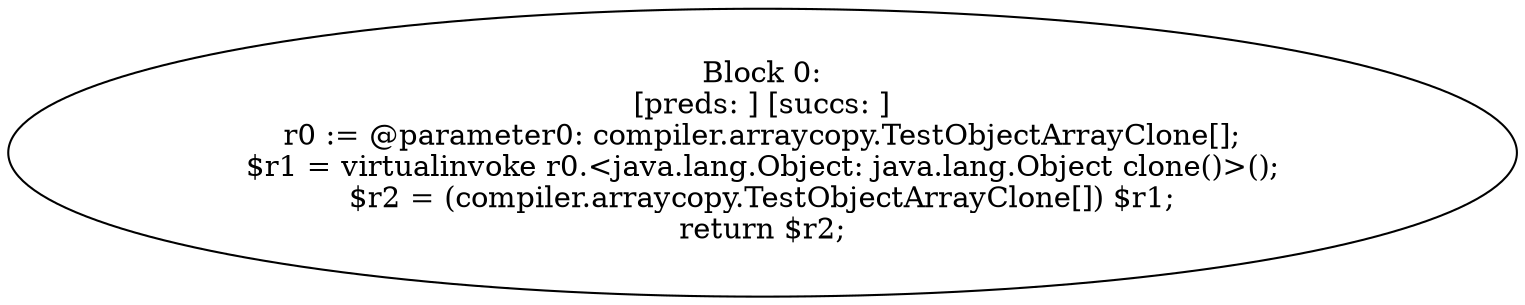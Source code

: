 digraph "unitGraph" {
    "Block 0:
[preds: ] [succs: ]
r0 := @parameter0: compiler.arraycopy.TestObjectArrayClone[];
$r1 = virtualinvoke r0.<java.lang.Object: java.lang.Object clone()>();
$r2 = (compiler.arraycopy.TestObjectArrayClone[]) $r1;
return $r2;
"
}
